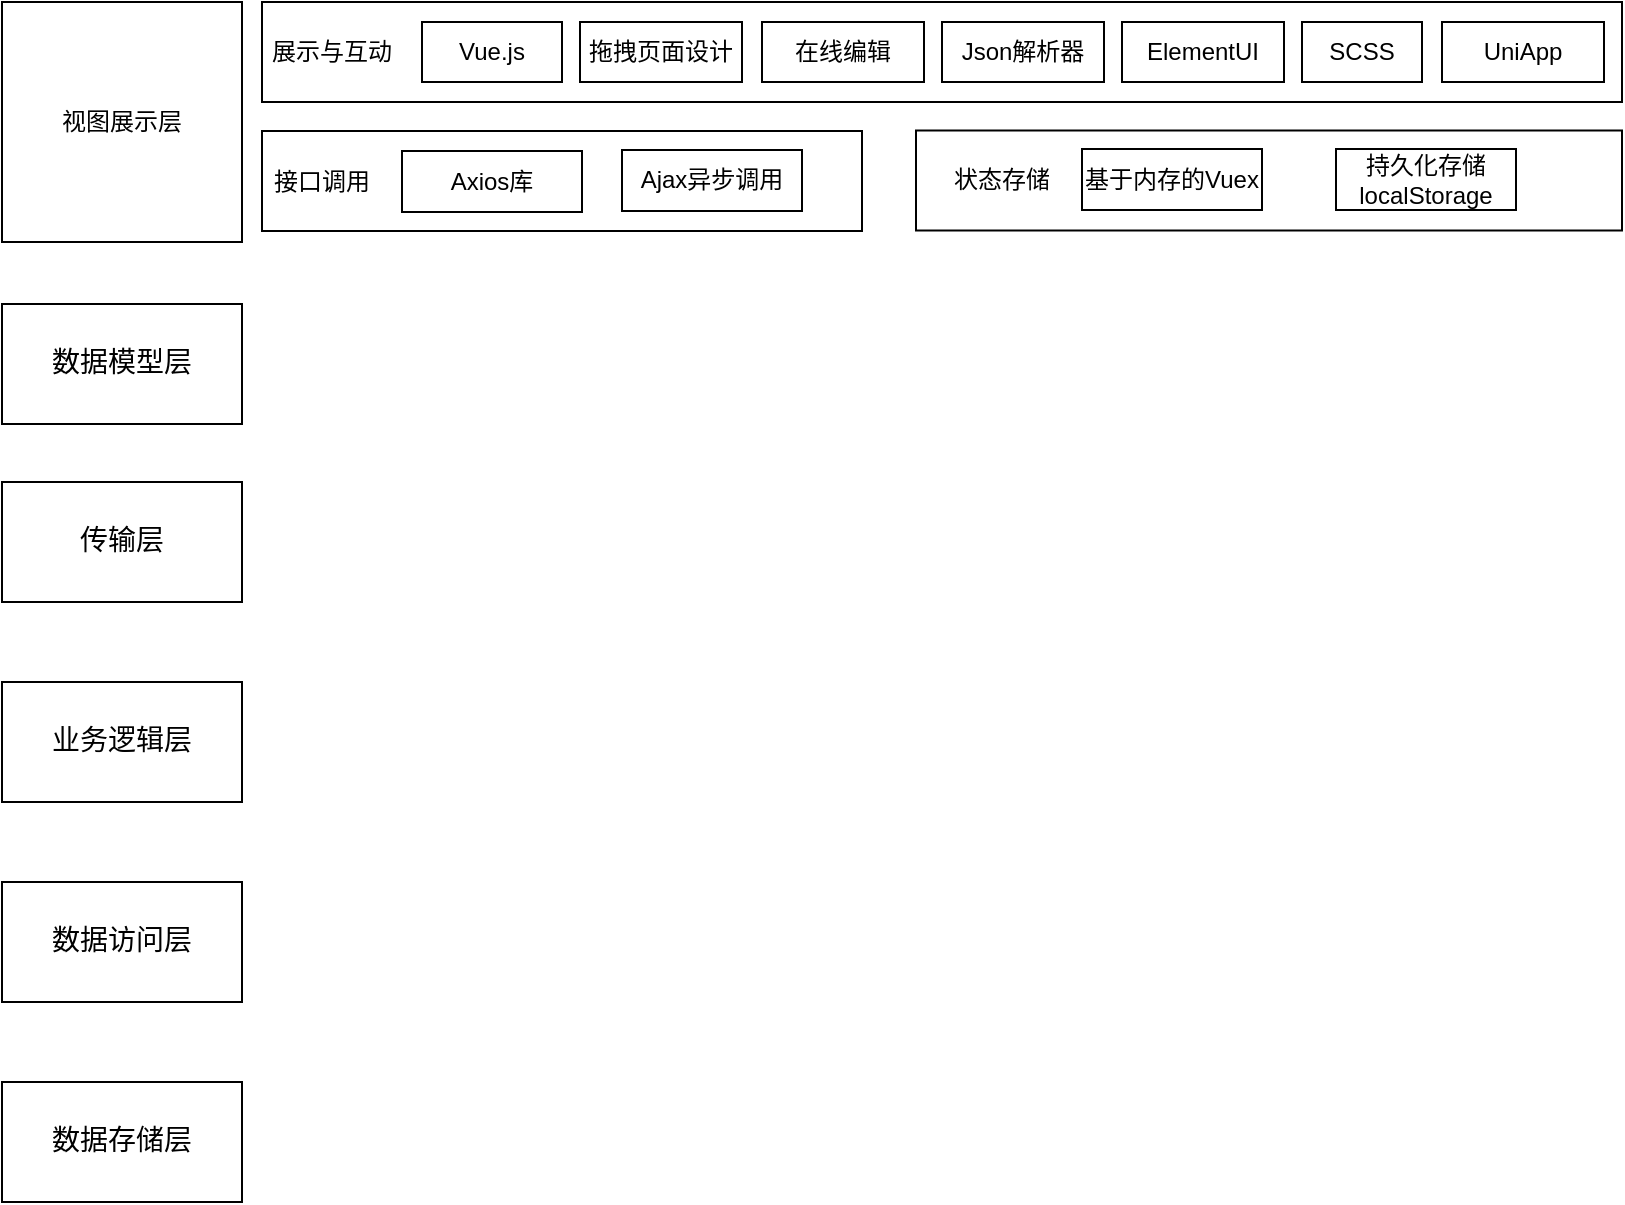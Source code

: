 <mxfile version="22.0.6" type="github">
  <diagram name="第 1 页" id="UROkZfkym0-Oqt58SDqi">
    <mxGraphModel dx="954" dy="1779" grid="1" gridSize="10" guides="1" tooltips="1" connect="1" arrows="1" fold="1" page="1" pageScale="1" pageWidth="827" pageHeight="1169" math="0" shadow="0">
      <root>
        <mxCell id="0" />
        <mxCell id="1" parent="0" />
        <mxCell id="vn1lkJvJBzCe5DxKZ6Ij-1" value="视图展示层" style="rounded=0;whiteSpace=wrap;html=1;" vertex="1" parent="1">
          <mxGeometry x="70" y="-30" width="120" height="120" as="geometry" />
        </mxCell>
        <mxCell id="vn1lkJvJBzCe5DxKZ6Ij-2" value="&lt;p style=&quot;margin: 0pt 0pt 0.0pt; text-align: justify; font-family: &amp;quot;Times New Roman&amp;quot;; font-size: 10.5pt;&quot; class=&quot;MsoNormal&quot;&gt;传输层&lt;/p&gt;" style="rounded=0;whiteSpace=wrap;html=1;" vertex="1" parent="1">
          <mxGeometry x="70" y="210" width="120" height="60" as="geometry" />
        </mxCell>
        <mxCell id="vn1lkJvJBzCe5DxKZ6Ij-3" value="&lt;p style=&quot;margin: 0pt 0pt 0.0pt; text-align: justify; font-family: &amp;quot;Times New Roman&amp;quot;; font-size: 10.5pt;&quot; class=&quot;MsoNormal&quot;&gt;业务逻辑层&lt;/p&gt;" style="rounded=0;whiteSpace=wrap;html=1;" vertex="1" parent="1">
          <mxGeometry x="70" y="310" width="120" height="60" as="geometry" />
        </mxCell>
        <mxCell id="vn1lkJvJBzCe5DxKZ6Ij-4" value="&lt;p style=&quot;margin: 0pt 0pt 0.0pt; text-align: justify; font-family: &amp;quot;Times New Roman&amp;quot;; font-size: 10.5pt;&quot; class=&quot;MsoNormal&quot;&gt;数据访问层&lt;/p&gt;" style="rounded=0;whiteSpace=wrap;html=1;" vertex="1" parent="1">
          <mxGeometry x="70" y="410" width="120" height="60" as="geometry" />
        </mxCell>
        <mxCell id="vn1lkJvJBzCe5DxKZ6Ij-5" value="&lt;p style=&quot;margin: 0pt 0pt 0.0pt; text-align: justify; font-family: &amp;quot;Times New Roman&amp;quot;; font-size: 10.5pt;&quot; class=&quot;MsoNormal&quot;&gt;数据存储层&lt;/p&gt;" style="rounded=0;whiteSpace=wrap;html=1;" vertex="1" parent="1">
          <mxGeometry x="70" y="510" width="120" height="60" as="geometry" />
        </mxCell>
        <mxCell id="vn1lkJvJBzCe5DxKZ6Ij-10" value="&lt;p style=&quot;margin: 0pt 0pt 0.0pt; text-align: justify; font-family: &amp;quot;Times New Roman&amp;quot;; font-size: 10.5pt;&quot; class=&quot;MsoNormal&quot;&gt;数据模型层&lt;/p&gt;" style="rounded=0;whiteSpace=wrap;html=1;" vertex="1" parent="1">
          <mxGeometry x="70" y="121" width="120" height="60" as="geometry" />
        </mxCell>
        <mxCell id="vn1lkJvJBzCe5DxKZ6Ij-16" value="" style="rounded=0;whiteSpace=wrap;html=1;" vertex="1" parent="1">
          <mxGeometry x="200" y="34.5" width="300" height="50" as="geometry" />
        </mxCell>
        <mxCell id="vn1lkJvJBzCe5DxKZ6Ij-18" value="" style="group" vertex="1" connectable="0" parent="1">
          <mxGeometry x="200" y="-30" width="680" height="50" as="geometry" />
        </mxCell>
        <mxCell id="vn1lkJvJBzCe5DxKZ6Ij-6" value="" style="rounded=0;whiteSpace=wrap;html=1;" vertex="1" parent="vn1lkJvJBzCe5DxKZ6Ij-18">
          <mxGeometry width="680" height="50" as="geometry" />
        </mxCell>
        <mxCell id="vn1lkJvJBzCe5DxKZ6Ij-17" value="" style="group" vertex="1" connectable="0" parent="vn1lkJvJBzCe5DxKZ6Ij-18">
          <mxGeometry y="10" width="671" height="30" as="geometry" />
        </mxCell>
        <mxCell id="vn1lkJvJBzCe5DxKZ6Ij-7" value="展示与互动" style="text;html=1;strokeColor=none;fillColor=none;align=center;verticalAlign=middle;whiteSpace=wrap;rounded=0;" vertex="1" parent="vn1lkJvJBzCe5DxKZ6Ij-17">
          <mxGeometry width="70" height="30" as="geometry" />
        </mxCell>
        <mxCell id="vn1lkJvJBzCe5DxKZ6Ij-8" value="Vue.js" style="rounded=0;whiteSpace=wrap;html=1;" vertex="1" parent="vn1lkJvJBzCe5DxKZ6Ij-17">
          <mxGeometry x="80" width="70" height="30" as="geometry" />
        </mxCell>
        <mxCell id="vn1lkJvJBzCe5DxKZ6Ij-9" value="拖拽页面设计" style="rounded=0;whiteSpace=wrap;html=1;" vertex="1" parent="vn1lkJvJBzCe5DxKZ6Ij-17">
          <mxGeometry x="159" width="81" height="30" as="geometry" />
        </mxCell>
        <mxCell id="vn1lkJvJBzCe5DxKZ6Ij-11" value="在线编辑" style="rounded=0;whiteSpace=wrap;html=1;" vertex="1" parent="vn1lkJvJBzCe5DxKZ6Ij-17">
          <mxGeometry x="250" width="81" height="30" as="geometry" />
        </mxCell>
        <mxCell id="vn1lkJvJBzCe5DxKZ6Ij-12" value="Json解析器" style="rounded=0;whiteSpace=wrap;html=1;" vertex="1" parent="vn1lkJvJBzCe5DxKZ6Ij-17">
          <mxGeometry x="340" width="81" height="30" as="geometry" />
        </mxCell>
        <mxCell id="vn1lkJvJBzCe5DxKZ6Ij-13" value="ElementUI" style="rounded=0;whiteSpace=wrap;html=1;" vertex="1" parent="vn1lkJvJBzCe5DxKZ6Ij-17">
          <mxGeometry x="430" width="81" height="30" as="geometry" />
        </mxCell>
        <mxCell id="vn1lkJvJBzCe5DxKZ6Ij-14" value="SCSS" style="rounded=0;whiteSpace=wrap;html=1;" vertex="1" parent="vn1lkJvJBzCe5DxKZ6Ij-17">
          <mxGeometry x="520" width="60" height="30" as="geometry" />
        </mxCell>
        <mxCell id="vn1lkJvJBzCe5DxKZ6Ij-15" value="UniApp" style="rounded=0;whiteSpace=wrap;html=1;" vertex="1" parent="vn1lkJvJBzCe5DxKZ6Ij-17">
          <mxGeometry x="590" width="81" height="30" as="geometry" />
        </mxCell>
        <mxCell id="vn1lkJvJBzCe5DxKZ6Ij-19" value="接口调用" style="text;html=1;strokeColor=none;fillColor=none;align=center;verticalAlign=middle;whiteSpace=wrap;rounded=0;" vertex="1" parent="1">
          <mxGeometry x="200" y="44.5" width="60" height="30" as="geometry" />
        </mxCell>
        <mxCell id="vn1lkJvJBzCe5DxKZ6Ij-31" value="Axios库" style="rounded=0;whiteSpace=wrap;html=1;" vertex="1" parent="1">
          <mxGeometry x="270" y="44.5" width="90" height="30.5" as="geometry" />
        </mxCell>
        <mxCell id="vn1lkJvJBzCe5DxKZ6Ij-32" value="Ajax异步调用" style="rounded=0;whiteSpace=wrap;html=1;" vertex="1" parent="1">
          <mxGeometry x="380" y="44" width="90" height="30.5" as="geometry" />
        </mxCell>
        <mxCell id="vn1lkJvJBzCe5DxKZ6Ij-33" value="" style="rounded=0;whiteSpace=wrap;html=1;" vertex="1" parent="1">
          <mxGeometry x="527" y="34.25" width="353" height="50" as="geometry" />
        </mxCell>
        <mxCell id="vn1lkJvJBzCe5DxKZ6Ij-34" value="状态存储" style="text;html=1;strokeColor=none;fillColor=none;align=center;verticalAlign=middle;whiteSpace=wrap;rounded=0;" vertex="1" parent="1">
          <mxGeometry x="540" y="44" width="60" height="30" as="geometry" />
        </mxCell>
        <mxCell id="vn1lkJvJBzCe5DxKZ6Ij-35" value="基于内存的Vuex" style="rounded=0;whiteSpace=wrap;html=1;" vertex="1" parent="1">
          <mxGeometry x="610" y="43.5" width="90" height="30.5" as="geometry" />
        </mxCell>
        <mxCell id="vn1lkJvJBzCe5DxKZ6Ij-36" value="持久化存储localStorage" style="rounded=0;whiteSpace=wrap;html=1;" vertex="1" parent="1">
          <mxGeometry x="737" y="43.5" width="90" height="30.5" as="geometry" />
        </mxCell>
      </root>
    </mxGraphModel>
  </diagram>
</mxfile>
